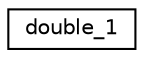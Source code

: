 digraph "Graphical Class Hierarchy"
{
  edge [fontname="Helvetica",fontsize="10",labelfontname="Helvetica",labelfontsize="10"];
  node [fontname="Helvetica",fontsize="10",shape=record];
  rankdir="LR";
  Node1 [label="double_1",height=0.2,width=0.4,color="black", fillcolor="white", style="filled",URL="$classdouble__1.html"];
}
